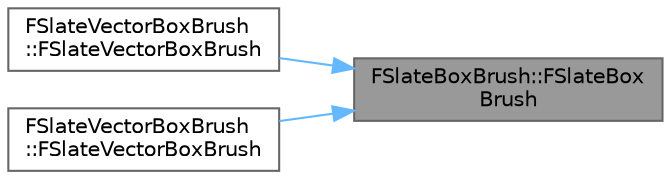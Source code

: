 digraph "FSlateBoxBrush::FSlateBoxBrush"
{
 // INTERACTIVE_SVG=YES
 // LATEX_PDF_SIZE
  bgcolor="transparent";
  edge [fontname=Helvetica,fontsize=10,labelfontname=Helvetica,labelfontsize=10];
  node [fontname=Helvetica,fontsize=10,shape=box,height=0.2,width=0.4];
  rankdir="RL";
  Node1 [id="Node000001",label="FSlateBoxBrush::FSlateBox\lBrush",height=0.2,width=0.4,color="gray40", fillcolor="grey60", style="filled", fontcolor="black",tooltip="Make a 3x3 box that stretches the texture."];
  Node1 -> Node2 [id="edge1_Node000001_Node000002",dir="back",color="steelblue1",style="solid",tooltip=" "];
  Node2 [id="Node000002",label="FSlateVectorBoxBrush\l::FSlateVectorBoxBrush",height=0.2,width=0.4,color="grey40", fillcolor="white", style="filled",URL="$d8/db5/structFSlateVectorBoxBrush.html#a9c9114d1ee0c87595b4fc639362f9d47",tooltip=" "];
  Node1 -> Node3 [id="edge2_Node000001_Node000003",dir="back",color="steelblue1",style="solid",tooltip=" "];
  Node3 [id="Node000003",label="FSlateVectorBoxBrush\l::FSlateVectorBoxBrush",height=0.2,width=0.4,color="grey40", fillcolor="white", style="filled",URL="$d8/db5/structFSlateVectorBoxBrush.html#a4fc78f93d678bdc86c4acecbcde947f8",tooltip=" "];
}
